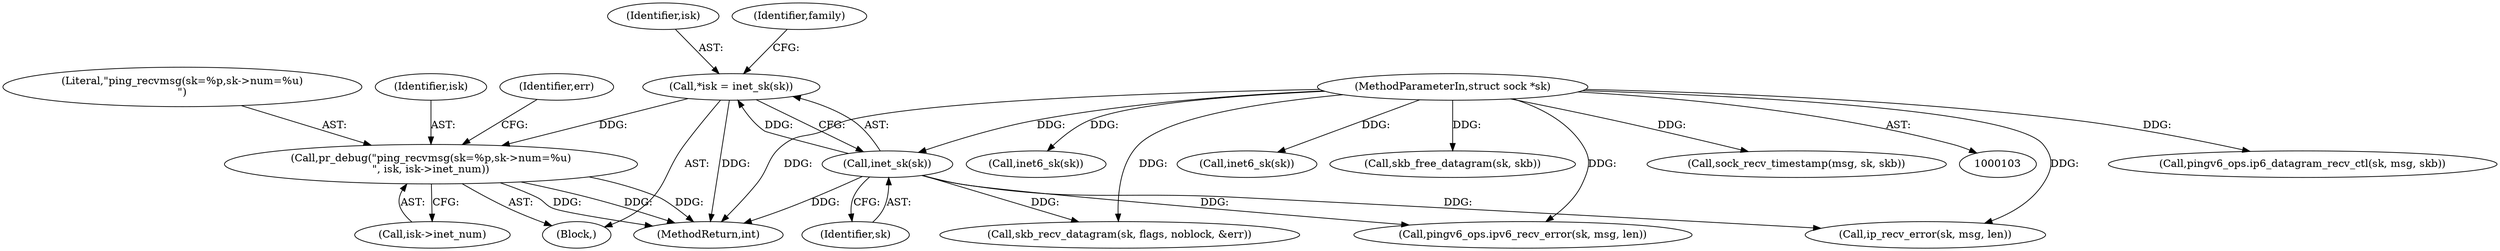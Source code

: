 digraph "0_linux_bceaa90240b6019ed73b49965eac7d167610be69_0@pointer" {
"1000126" [label="(Call,pr_debug(\"ping_recvmsg(sk=%p,sk->num=%u)\n\", isk, isk->inet_num))"];
"1000113" [label="(Call,*isk = inet_sk(sk))"];
"1000115" [label="(Call,inet_sk(sk))"];
"1000105" [label="(MethodParameterIn,struct sock *sk)"];
"1000111" [label="(Block,)"];
"1000350" [label="(Call,pingv6_ops.ip6_datagram_recv_ctl(sk, msg, skb))"];
"1000114" [label="(Identifier,isk)"];
"1000163" [label="(Call,pingv6_ops.ipv6_recv_error(sk, msg, len))"];
"1000116" [label="(Identifier,sk)"];
"1000169" [label="(Call,skb_recv_datagram(sk, flags, noblock, &err))"];
"1000127" [label="(Literal,\"ping_recvmsg(sk=%p,sk->num=%u)\n\")"];
"1000115" [label="(Call,inet_sk(sk))"];
"1000126" [label="(Call,pr_debug(\"ping_recvmsg(sk=%p,sk->num=%u)\n\", isk, isk->inet_num))"];
"1000346" [label="(Call,inet6_sk(sk))"];
"1000128" [label="(Identifier,isk)"];
"1000277" [label="(Call,inet6_sk(sk))"];
"1000129" [label="(Call,isk->inet_num)"];
"1000119" [label="(Identifier,family)"];
"1000361" [label="(Call,skb_free_datagram(sk, skb))"];
"1000152" [label="(Call,ip_recv_error(sk, msg, len))"];
"1000105" [label="(MethodParameterIn,struct sock *sk)"];
"1000209" [label="(Call,sock_recv_timestamp(msg, sk, skb))"];
"1000133" [label="(Identifier,err)"];
"1000370" [label="(MethodReturn,int)"];
"1000113" [label="(Call,*isk = inet_sk(sk))"];
"1000126" -> "1000111"  [label="AST: "];
"1000126" -> "1000129"  [label="CFG: "];
"1000127" -> "1000126"  [label="AST: "];
"1000128" -> "1000126"  [label="AST: "];
"1000129" -> "1000126"  [label="AST: "];
"1000133" -> "1000126"  [label="CFG: "];
"1000126" -> "1000370"  [label="DDG: "];
"1000126" -> "1000370"  [label="DDG: "];
"1000126" -> "1000370"  [label="DDG: "];
"1000113" -> "1000126"  [label="DDG: "];
"1000113" -> "1000111"  [label="AST: "];
"1000113" -> "1000115"  [label="CFG: "];
"1000114" -> "1000113"  [label="AST: "];
"1000115" -> "1000113"  [label="AST: "];
"1000119" -> "1000113"  [label="CFG: "];
"1000113" -> "1000370"  [label="DDG: "];
"1000115" -> "1000113"  [label="DDG: "];
"1000115" -> "1000116"  [label="CFG: "];
"1000116" -> "1000115"  [label="AST: "];
"1000115" -> "1000370"  [label="DDG: "];
"1000105" -> "1000115"  [label="DDG: "];
"1000115" -> "1000152"  [label="DDG: "];
"1000115" -> "1000163"  [label="DDG: "];
"1000115" -> "1000169"  [label="DDG: "];
"1000105" -> "1000103"  [label="AST: "];
"1000105" -> "1000370"  [label="DDG: "];
"1000105" -> "1000152"  [label="DDG: "];
"1000105" -> "1000163"  [label="DDG: "];
"1000105" -> "1000169"  [label="DDG: "];
"1000105" -> "1000209"  [label="DDG: "];
"1000105" -> "1000277"  [label="DDG: "];
"1000105" -> "1000346"  [label="DDG: "];
"1000105" -> "1000350"  [label="DDG: "];
"1000105" -> "1000361"  [label="DDG: "];
}
